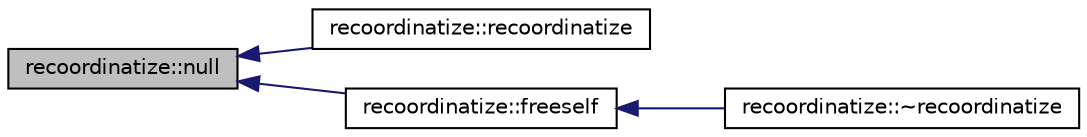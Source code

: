 digraph "recoordinatize::null"
{
  edge [fontname="Helvetica",fontsize="10",labelfontname="Helvetica",labelfontsize="10"];
  node [fontname="Helvetica",fontsize="10",shape=record];
  rankdir="LR";
  Node370 [label="recoordinatize::null",height=0.2,width=0.4,color="black", fillcolor="grey75", style="filled", fontcolor="black"];
  Node370 -> Node371 [dir="back",color="midnightblue",fontsize="10",style="solid",fontname="Helvetica"];
  Node371 [label="recoordinatize::recoordinatize",height=0.2,width=0.4,color="black", fillcolor="white", style="filled",URL="$d3/d3c/classrecoordinatize.html#a91e9ab3b29a54e13c3845aa840d4308b"];
  Node370 -> Node372 [dir="back",color="midnightblue",fontsize="10",style="solid",fontname="Helvetica"];
  Node372 [label="recoordinatize::freeself",height=0.2,width=0.4,color="black", fillcolor="white", style="filled",URL="$d3/d3c/classrecoordinatize.html#a54a3826523ae73370a2f4bee913e4cd0"];
  Node372 -> Node373 [dir="back",color="midnightblue",fontsize="10",style="solid",fontname="Helvetica"];
  Node373 [label="recoordinatize::~recoordinatize",height=0.2,width=0.4,color="black", fillcolor="white", style="filled",URL="$d3/d3c/classrecoordinatize.html#a3dffd2980a9c6a971d4a45f9c7e5fa6f"];
}
